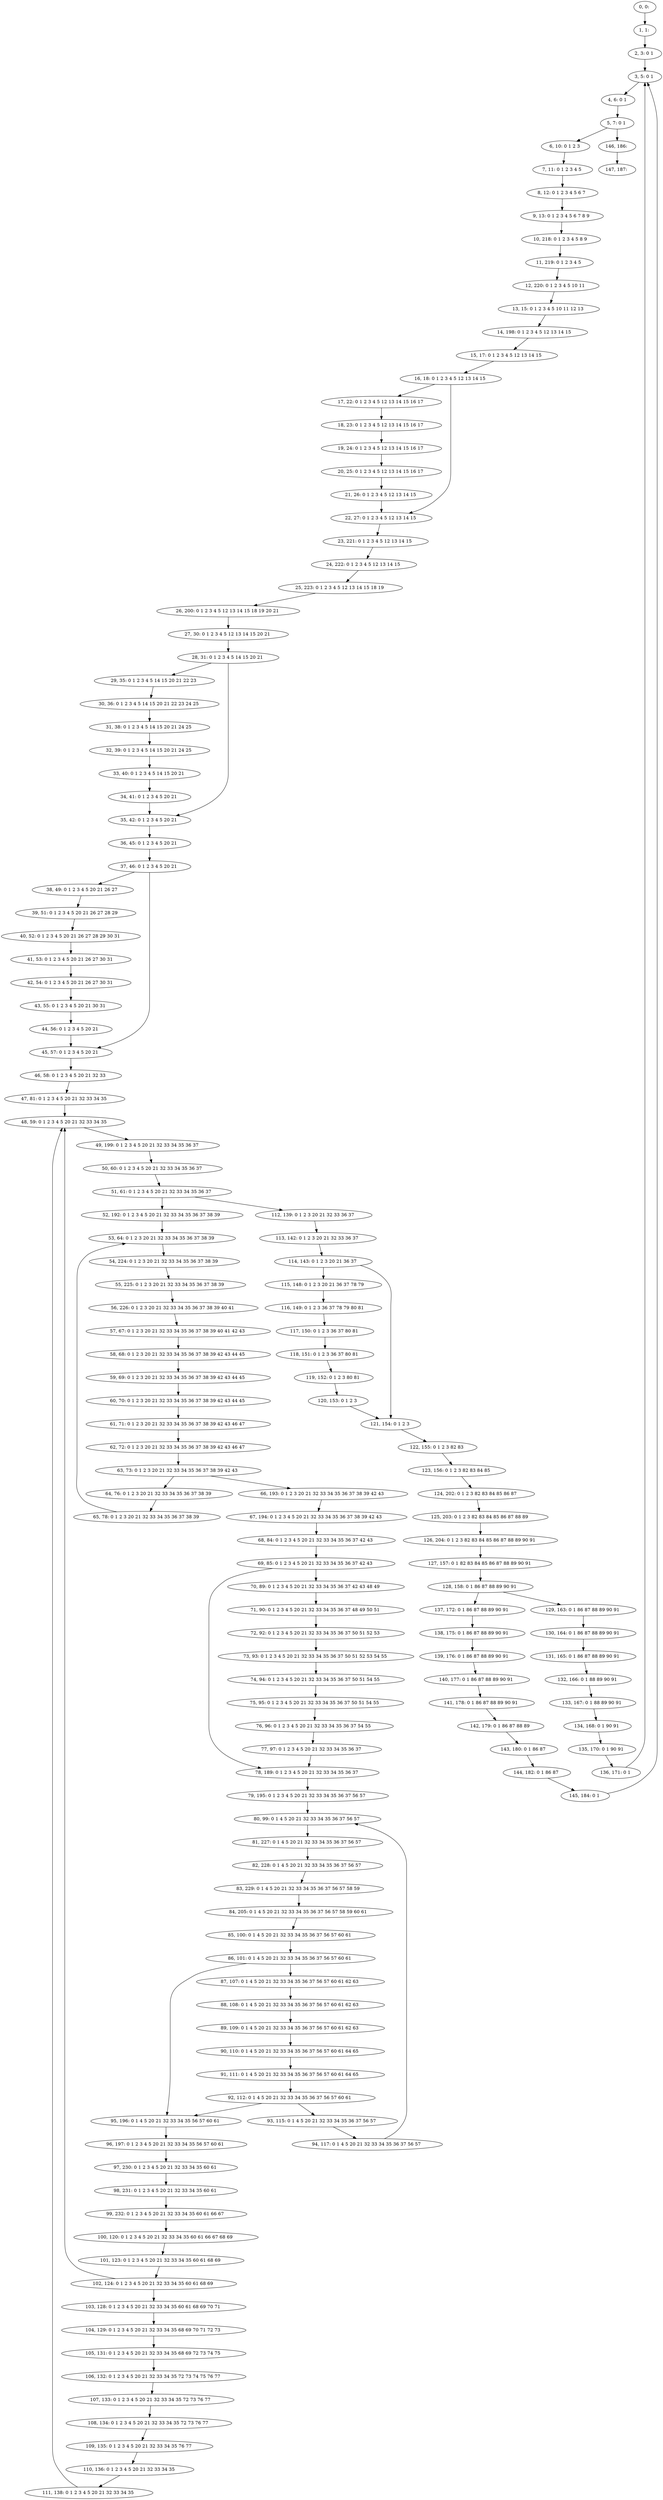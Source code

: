 digraph G {
0[label="0, 0: "];
1[label="1, 1: "];
2[label="2, 3: 0 1 "];
3[label="3, 5: 0 1 "];
4[label="4, 6: 0 1 "];
5[label="5, 7: 0 1 "];
6[label="6, 10: 0 1 2 3 "];
7[label="7, 11: 0 1 2 3 4 5 "];
8[label="8, 12: 0 1 2 3 4 5 6 7 "];
9[label="9, 13: 0 1 2 3 4 5 6 7 8 9 "];
10[label="10, 218: 0 1 2 3 4 5 8 9 "];
11[label="11, 219: 0 1 2 3 4 5 "];
12[label="12, 220: 0 1 2 3 4 5 10 11 "];
13[label="13, 15: 0 1 2 3 4 5 10 11 12 13 "];
14[label="14, 198: 0 1 2 3 4 5 12 13 14 15 "];
15[label="15, 17: 0 1 2 3 4 5 12 13 14 15 "];
16[label="16, 18: 0 1 2 3 4 5 12 13 14 15 "];
17[label="17, 22: 0 1 2 3 4 5 12 13 14 15 16 17 "];
18[label="18, 23: 0 1 2 3 4 5 12 13 14 15 16 17 "];
19[label="19, 24: 0 1 2 3 4 5 12 13 14 15 16 17 "];
20[label="20, 25: 0 1 2 3 4 5 12 13 14 15 16 17 "];
21[label="21, 26: 0 1 2 3 4 5 12 13 14 15 "];
22[label="22, 27: 0 1 2 3 4 5 12 13 14 15 "];
23[label="23, 221: 0 1 2 3 4 5 12 13 14 15 "];
24[label="24, 222: 0 1 2 3 4 5 12 13 14 15 "];
25[label="25, 223: 0 1 2 3 4 5 12 13 14 15 18 19 "];
26[label="26, 200: 0 1 2 3 4 5 12 13 14 15 18 19 20 21 "];
27[label="27, 30: 0 1 2 3 4 5 12 13 14 15 20 21 "];
28[label="28, 31: 0 1 2 3 4 5 14 15 20 21 "];
29[label="29, 35: 0 1 2 3 4 5 14 15 20 21 22 23 "];
30[label="30, 36: 0 1 2 3 4 5 14 15 20 21 22 23 24 25 "];
31[label="31, 38: 0 1 2 3 4 5 14 15 20 21 24 25 "];
32[label="32, 39: 0 1 2 3 4 5 14 15 20 21 24 25 "];
33[label="33, 40: 0 1 2 3 4 5 14 15 20 21 "];
34[label="34, 41: 0 1 2 3 4 5 20 21 "];
35[label="35, 42: 0 1 2 3 4 5 20 21 "];
36[label="36, 45: 0 1 2 3 4 5 20 21 "];
37[label="37, 46: 0 1 2 3 4 5 20 21 "];
38[label="38, 49: 0 1 2 3 4 5 20 21 26 27 "];
39[label="39, 51: 0 1 2 3 4 5 20 21 26 27 28 29 "];
40[label="40, 52: 0 1 2 3 4 5 20 21 26 27 28 29 30 31 "];
41[label="41, 53: 0 1 2 3 4 5 20 21 26 27 30 31 "];
42[label="42, 54: 0 1 2 3 4 5 20 21 26 27 30 31 "];
43[label="43, 55: 0 1 2 3 4 5 20 21 30 31 "];
44[label="44, 56: 0 1 2 3 4 5 20 21 "];
45[label="45, 57: 0 1 2 3 4 5 20 21 "];
46[label="46, 58: 0 1 2 3 4 5 20 21 32 33 "];
47[label="47, 81: 0 1 2 3 4 5 20 21 32 33 34 35 "];
48[label="48, 59: 0 1 2 3 4 5 20 21 32 33 34 35 "];
49[label="49, 199: 0 1 2 3 4 5 20 21 32 33 34 35 36 37 "];
50[label="50, 60: 0 1 2 3 4 5 20 21 32 33 34 35 36 37 "];
51[label="51, 61: 0 1 2 3 4 5 20 21 32 33 34 35 36 37 "];
52[label="52, 192: 0 1 2 3 4 5 20 21 32 33 34 35 36 37 38 39 "];
53[label="53, 64: 0 1 2 3 20 21 32 33 34 35 36 37 38 39 "];
54[label="54, 224: 0 1 2 3 20 21 32 33 34 35 36 37 38 39 "];
55[label="55, 225: 0 1 2 3 20 21 32 33 34 35 36 37 38 39 "];
56[label="56, 226: 0 1 2 3 20 21 32 33 34 35 36 37 38 39 40 41 "];
57[label="57, 67: 0 1 2 3 20 21 32 33 34 35 36 37 38 39 40 41 42 43 "];
58[label="58, 68: 0 1 2 3 20 21 32 33 34 35 36 37 38 39 42 43 44 45 "];
59[label="59, 69: 0 1 2 3 20 21 32 33 34 35 36 37 38 39 42 43 44 45 "];
60[label="60, 70: 0 1 2 3 20 21 32 33 34 35 36 37 38 39 42 43 44 45 "];
61[label="61, 71: 0 1 2 3 20 21 32 33 34 35 36 37 38 39 42 43 46 47 "];
62[label="62, 72: 0 1 2 3 20 21 32 33 34 35 36 37 38 39 42 43 46 47 "];
63[label="63, 73: 0 1 2 3 20 21 32 33 34 35 36 37 38 39 42 43 "];
64[label="64, 76: 0 1 2 3 20 21 32 33 34 35 36 37 38 39 "];
65[label="65, 78: 0 1 2 3 20 21 32 33 34 35 36 37 38 39 "];
66[label="66, 193: 0 1 2 3 20 21 32 33 34 35 36 37 38 39 42 43 "];
67[label="67, 194: 0 1 2 3 4 5 20 21 32 33 34 35 36 37 38 39 42 43 "];
68[label="68, 84: 0 1 2 3 4 5 20 21 32 33 34 35 36 37 42 43 "];
69[label="69, 85: 0 1 2 3 4 5 20 21 32 33 34 35 36 37 42 43 "];
70[label="70, 89: 0 1 2 3 4 5 20 21 32 33 34 35 36 37 42 43 48 49 "];
71[label="71, 90: 0 1 2 3 4 5 20 21 32 33 34 35 36 37 48 49 50 51 "];
72[label="72, 92: 0 1 2 3 4 5 20 21 32 33 34 35 36 37 50 51 52 53 "];
73[label="73, 93: 0 1 2 3 4 5 20 21 32 33 34 35 36 37 50 51 52 53 54 55 "];
74[label="74, 94: 0 1 2 3 4 5 20 21 32 33 34 35 36 37 50 51 54 55 "];
75[label="75, 95: 0 1 2 3 4 5 20 21 32 33 34 35 36 37 50 51 54 55 "];
76[label="76, 96: 0 1 2 3 4 5 20 21 32 33 34 35 36 37 54 55 "];
77[label="77, 97: 0 1 2 3 4 5 20 21 32 33 34 35 36 37 "];
78[label="78, 189: 0 1 2 3 4 5 20 21 32 33 34 35 36 37 "];
79[label="79, 195: 0 1 2 3 4 5 20 21 32 33 34 35 36 37 56 57 "];
80[label="80, 99: 0 1 4 5 20 21 32 33 34 35 36 37 56 57 "];
81[label="81, 227: 0 1 4 5 20 21 32 33 34 35 36 37 56 57 "];
82[label="82, 228: 0 1 4 5 20 21 32 33 34 35 36 37 56 57 "];
83[label="83, 229: 0 1 4 5 20 21 32 33 34 35 36 37 56 57 58 59 "];
84[label="84, 205: 0 1 4 5 20 21 32 33 34 35 36 37 56 57 58 59 60 61 "];
85[label="85, 100: 0 1 4 5 20 21 32 33 34 35 36 37 56 57 60 61 "];
86[label="86, 101: 0 1 4 5 20 21 32 33 34 35 36 37 56 57 60 61 "];
87[label="87, 107: 0 1 4 5 20 21 32 33 34 35 36 37 56 57 60 61 62 63 "];
88[label="88, 108: 0 1 4 5 20 21 32 33 34 35 36 37 56 57 60 61 62 63 "];
89[label="89, 109: 0 1 4 5 20 21 32 33 34 35 36 37 56 57 60 61 62 63 "];
90[label="90, 110: 0 1 4 5 20 21 32 33 34 35 36 37 56 57 60 61 64 65 "];
91[label="91, 111: 0 1 4 5 20 21 32 33 34 35 36 37 56 57 60 61 64 65 "];
92[label="92, 112: 0 1 4 5 20 21 32 33 34 35 36 37 56 57 60 61 "];
93[label="93, 115: 0 1 4 5 20 21 32 33 34 35 36 37 56 57 "];
94[label="94, 117: 0 1 4 5 20 21 32 33 34 35 36 37 56 57 "];
95[label="95, 196: 0 1 4 5 20 21 32 33 34 35 56 57 60 61 "];
96[label="96, 197: 0 1 2 3 4 5 20 21 32 33 34 35 56 57 60 61 "];
97[label="97, 230: 0 1 2 3 4 5 20 21 32 33 34 35 60 61 "];
98[label="98, 231: 0 1 2 3 4 5 20 21 32 33 34 35 60 61 "];
99[label="99, 232: 0 1 2 3 4 5 20 21 32 33 34 35 60 61 66 67 "];
100[label="100, 120: 0 1 2 3 4 5 20 21 32 33 34 35 60 61 66 67 68 69 "];
101[label="101, 123: 0 1 2 3 4 5 20 21 32 33 34 35 60 61 68 69 "];
102[label="102, 124: 0 1 2 3 4 5 20 21 32 33 34 35 60 61 68 69 "];
103[label="103, 128: 0 1 2 3 4 5 20 21 32 33 34 35 60 61 68 69 70 71 "];
104[label="104, 129: 0 1 2 3 4 5 20 21 32 33 34 35 68 69 70 71 72 73 "];
105[label="105, 131: 0 1 2 3 4 5 20 21 32 33 34 35 68 69 72 73 74 75 "];
106[label="106, 132: 0 1 2 3 4 5 20 21 32 33 34 35 72 73 74 75 76 77 "];
107[label="107, 133: 0 1 2 3 4 5 20 21 32 33 34 35 72 73 76 77 "];
108[label="108, 134: 0 1 2 3 4 5 20 21 32 33 34 35 72 73 76 77 "];
109[label="109, 135: 0 1 2 3 4 5 20 21 32 33 34 35 76 77 "];
110[label="110, 136: 0 1 2 3 4 5 20 21 32 33 34 35 "];
111[label="111, 138: 0 1 2 3 4 5 20 21 32 33 34 35 "];
112[label="112, 139: 0 1 2 3 20 21 32 33 36 37 "];
113[label="113, 142: 0 1 2 3 20 21 32 33 36 37 "];
114[label="114, 143: 0 1 2 3 20 21 36 37 "];
115[label="115, 148: 0 1 2 3 20 21 36 37 78 79 "];
116[label="116, 149: 0 1 2 3 36 37 78 79 80 81 "];
117[label="117, 150: 0 1 2 3 36 37 80 81 "];
118[label="118, 151: 0 1 2 3 36 37 80 81 "];
119[label="119, 152: 0 1 2 3 80 81 "];
120[label="120, 153: 0 1 2 3 "];
121[label="121, 154: 0 1 2 3 "];
122[label="122, 155: 0 1 2 3 82 83 "];
123[label="123, 156: 0 1 2 3 82 83 84 85 "];
124[label="124, 202: 0 1 2 3 82 83 84 85 86 87 "];
125[label="125, 203: 0 1 2 3 82 83 84 85 86 87 88 89 "];
126[label="126, 204: 0 1 2 3 82 83 84 85 86 87 88 89 90 91 "];
127[label="127, 157: 0 1 82 83 84 85 86 87 88 89 90 91 "];
128[label="128, 158: 0 1 86 87 88 89 90 91 "];
129[label="129, 163: 0 1 86 87 88 89 90 91 "];
130[label="130, 164: 0 1 86 87 88 89 90 91 "];
131[label="131, 165: 0 1 86 87 88 89 90 91 "];
132[label="132, 166: 0 1 88 89 90 91 "];
133[label="133, 167: 0 1 88 89 90 91 "];
134[label="134, 168: 0 1 90 91 "];
135[label="135, 170: 0 1 90 91 "];
136[label="136, 171: 0 1 "];
137[label="137, 172: 0 1 86 87 88 89 90 91 "];
138[label="138, 175: 0 1 86 87 88 89 90 91 "];
139[label="139, 176: 0 1 86 87 88 89 90 91 "];
140[label="140, 177: 0 1 86 87 88 89 90 91 "];
141[label="141, 178: 0 1 86 87 88 89 90 91 "];
142[label="142, 179: 0 1 86 87 88 89 "];
143[label="143, 180: 0 1 86 87 "];
144[label="144, 182: 0 1 86 87 "];
145[label="145, 184: 0 1 "];
146[label="146, 186: "];
147[label="147, 187: "];
0->1 ;
1->2 ;
2->3 ;
3->4 ;
4->5 ;
5->6 ;
5->146 ;
6->7 ;
7->8 ;
8->9 ;
9->10 ;
10->11 ;
11->12 ;
12->13 ;
13->14 ;
14->15 ;
15->16 ;
16->17 ;
16->22 ;
17->18 ;
18->19 ;
19->20 ;
20->21 ;
21->22 ;
22->23 ;
23->24 ;
24->25 ;
25->26 ;
26->27 ;
27->28 ;
28->29 ;
28->35 ;
29->30 ;
30->31 ;
31->32 ;
32->33 ;
33->34 ;
34->35 ;
35->36 ;
36->37 ;
37->38 ;
37->45 ;
38->39 ;
39->40 ;
40->41 ;
41->42 ;
42->43 ;
43->44 ;
44->45 ;
45->46 ;
46->47 ;
47->48 ;
48->49 ;
49->50 ;
50->51 ;
51->52 ;
51->112 ;
52->53 ;
53->54 ;
54->55 ;
55->56 ;
56->57 ;
57->58 ;
58->59 ;
59->60 ;
60->61 ;
61->62 ;
62->63 ;
63->64 ;
63->66 ;
64->65 ;
65->53 ;
66->67 ;
67->68 ;
68->69 ;
69->70 ;
69->78 ;
70->71 ;
71->72 ;
72->73 ;
73->74 ;
74->75 ;
75->76 ;
76->77 ;
77->78 ;
78->79 ;
79->80 ;
80->81 ;
81->82 ;
82->83 ;
83->84 ;
84->85 ;
85->86 ;
86->87 ;
86->95 ;
87->88 ;
88->89 ;
89->90 ;
90->91 ;
91->92 ;
92->93 ;
92->95 ;
93->94 ;
94->80 ;
95->96 ;
96->97 ;
97->98 ;
98->99 ;
99->100 ;
100->101 ;
101->102 ;
102->103 ;
102->48 ;
103->104 ;
104->105 ;
105->106 ;
106->107 ;
107->108 ;
108->109 ;
109->110 ;
110->111 ;
111->48 ;
112->113 ;
113->114 ;
114->115 ;
114->121 ;
115->116 ;
116->117 ;
117->118 ;
118->119 ;
119->120 ;
120->121 ;
121->122 ;
122->123 ;
123->124 ;
124->125 ;
125->126 ;
126->127 ;
127->128 ;
128->129 ;
128->137 ;
129->130 ;
130->131 ;
131->132 ;
132->133 ;
133->134 ;
134->135 ;
135->136 ;
136->3 ;
137->138 ;
138->139 ;
139->140 ;
140->141 ;
141->142 ;
142->143 ;
143->144 ;
144->145 ;
145->3 ;
146->147 ;
}
